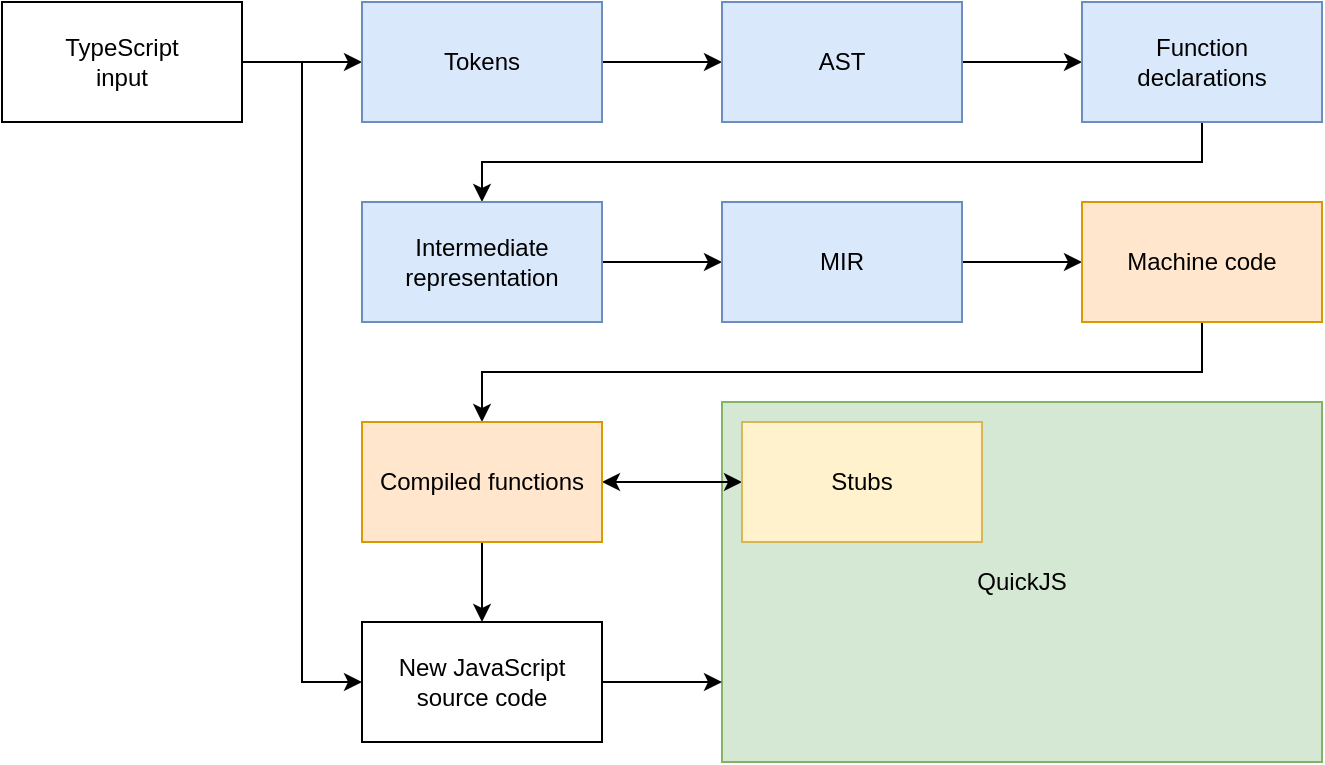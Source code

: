 <mxfile version="27.0.2">
  <diagram name="Page-1" id="sL_hjBR7ZeJNbRcQ9vX6">
    <mxGraphModel dx="1424" dy="776" grid="1" gridSize="10" guides="1" tooltips="1" connect="1" arrows="1" fold="1" page="1" pageScale="1" pageWidth="850" pageHeight="1100" math="0" shadow="0">
      <root>
        <mxCell id="0" />
        <mxCell id="1" parent="0" />
        <mxCell id="0XGIL-0_1P7Qu5ttw6aV-5" style="edgeStyle=orthogonalEdgeStyle;rounded=0;orthogonalLoop=1;jettySize=auto;html=1;exitX=1;exitY=0.5;exitDx=0;exitDy=0;entryX=0;entryY=0.5;entryDx=0;entryDy=0;" parent="1" source="tAF3akWIHOB5UvHheVgj-1" target="tAF3akWIHOB5UvHheVgj-2" edge="1">
          <mxGeometry relative="1" as="geometry" />
        </mxCell>
        <mxCell id="0XGIL-0_1P7Qu5ttw6aV-6" style="edgeStyle=orthogonalEdgeStyle;rounded=0;orthogonalLoop=1;jettySize=auto;html=1;exitX=1;exitY=0.5;exitDx=0;exitDy=0;entryX=0;entryY=0.5;entryDx=0;entryDy=0;" parent="1" source="tAF3akWIHOB5UvHheVgj-1" target="tAF3akWIHOB5UvHheVgj-18" edge="1">
          <mxGeometry relative="1" as="geometry" />
        </mxCell>
        <mxCell id="tAF3akWIHOB5UvHheVgj-1" value="TypeScript&lt;div&gt;input&lt;/div&gt;" style="rounded=0;whiteSpace=wrap;html=1;" parent="1" vertex="1">
          <mxGeometry width="120" height="60" as="geometry" />
        </mxCell>
        <mxCell id="tAF3akWIHOB5UvHheVgj-5" style="edgeStyle=orthogonalEdgeStyle;rounded=0;orthogonalLoop=1;jettySize=auto;html=1;exitX=1;exitY=0.5;exitDx=0;exitDy=0;entryX=0;entryY=0.5;entryDx=0;entryDy=0;" parent="1" source="tAF3akWIHOB5UvHheVgj-2" target="tAF3akWIHOB5UvHheVgj-4" edge="1">
          <mxGeometry relative="1" as="geometry" />
        </mxCell>
        <mxCell id="tAF3akWIHOB5UvHheVgj-2" value="Tokens" style="rounded=0;whiteSpace=wrap;html=1;fillColor=#dae8fc;strokeColor=#6c8ebf;" parent="1" vertex="1">
          <mxGeometry x="180" width="120" height="60" as="geometry" />
        </mxCell>
        <mxCell id="tAF3akWIHOB5UvHheVgj-7" style="edgeStyle=orthogonalEdgeStyle;rounded=0;orthogonalLoop=1;jettySize=auto;html=1;exitX=1;exitY=0.5;exitDx=0;exitDy=0;entryX=0;entryY=0.5;entryDx=0;entryDy=0;" parent="1" source="tAF3akWIHOB5UvHheVgj-4" target="tAF3akWIHOB5UvHheVgj-6" edge="1">
          <mxGeometry relative="1" as="geometry" />
        </mxCell>
        <mxCell id="tAF3akWIHOB5UvHheVgj-4" value="AST" style="rounded=0;whiteSpace=wrap;html=1;fillColor=#dae8fc;strokeColor=#6c8ebf;" parent="1" vertex="1">
          <mxGeometry x="360" width="120" height="60" as="geometry" />
        </mxCell>
        <mxCell id="0XGIL-0_1P7Qu5ttw6aV-2" style="edgeStyle=orthogonalEdgeStyle;rounded=0;orthogonalLoop=1;jettySize=auto;html=1;exitX=0.5;exitY=1;exitDx=0;exitDy=0;entryX=0.5;entryY=0;entryDx=0;entryDy=0;" parent="1" source="tAF3akWIHOB5UvHheVgj-6" target="tAF3akWIHOB5UvHheVgj-11" edge="1">
          <mxGeometry relative="1" as="geometry" />
        </mxCell>
        <mxCell id="tAF3akWIHOB5UvHheVgj-6" value="Function&lt;div&gt;declarations&lt;/div&gt;" style="rounded=0;whiteSpace=wrap;html=1;fillColor=#dae8fc;strokeColor=#6c8ebf;" parent="1" vertex="1">
          <mxGeometry x="540" width="120" height="60" as="geometry" />
        </mxCell>
        <mxCell id="tAF3akWIHOB5UvHheVgj-10" style="edgeStyle=orthogonalEdgeStyle;rounded=0;orthogonalLoop=1;jettySize=auto;html=1;exitX=1;exitY=0.5;exitDx=0;exitDy=0;entryX=0;entryY=0.5;entryDx=0;entryDy=0;" parent="1" source="tAF3akWIHOB5UvHheVgj-11" target="tAF3akWIHOB5UvHheVgj-13" edge="1">
          <mxGeometry relative="1" as="geometry" />
        </mxCell>
        <mxCell id="tAF3akWIHOB5UvHheVgj-11" value="Intermediate&lt;div&gt;representation&lt;/div&gt;" style="rounded=0;whiteSpace=wrap;html=1;fillColor=#dae8fc;strokeColor=#6c8ebf;" parent="1" vertex="1">
          <mxGeometry x="180" y="100" width="120" height="60" as="geometry" />
        </mxCell>
        <mxCell id="tAF3akWIHOB5UvHheVgj-12" style="edgeStyle=orthogonalEdgeStyle;rounded=0;orthogonalLoop=1;jettySize=auto;html=1;exitX=1;exitY=0.5;exitDx=0;exitDy=0;entryX=0;entryY=0.5;entryDx=0;entryDy=0;" parent="1" source="tAF3akWIHOB5UvHheVgj-13" target="tAF3akWIHOB5UvHheVgj-14" edge="1">
          <mxGeometry relative="1" as="geometry" />
        </mxCell>
        <mxCell id="tAF3akWIHOB5UvHheVgj-13" value="MIR" style="rounded=0;whiteSpace=wrap;html=1;fillColor=#dae8fc;strokeColor=#6c8ebf;" parent="1" vertex="1">
          <mxGeometry x="360" y="100" width="120" height="60" as="geometry" />
        </mxCell>
        <mxCell id="0XGIL-0_1P7Qu5ttw6aV-3" style="edgeStyle=orthogonalEdgeStyle;rounded=0;orthogonalLoop=1;jettySize=auto;html=1;exitX=0.5;exitY=1;exitDx=0;exitDy=0;entryX=0.5;entryY=0;entryDx=0;entryDy=0;" parent="1" source="tAF3akWIHOB5UvHheVgj-14" target="tAF3akWIHOB5UvHheVgj-23" edge="1">
          <mxGeometry relative="1" as="geometry" />
        </mxCell>
        <mxCell id="tAF3akWIHOB5UvHheVgj-14" value="Machine code" style="rounded=0;whiteSpace=wrap;html=1;fillColor=#ffe6cc;strokeColor=#d79b00;" parent="1" vertex="1">
          <mxGeometry x="540" y="100" width="120" height="60" as="geometry" />
        </mxCell>
        <mxCell id="tAF3akWIHOB5UvHheVgj-15" value="QuickJS" style="rounded=0;whiteSpace=wrap;html=1;glass=0;shadow=0;labelPosition=center;verticalLabelPosition=middle;align=center;verticalAlign=middle;horizontal=1;fillColor=#d5e8d4;strokeColor=#82b366;" parent="1" vertex="1">
          <mxGeometry x="360" y="200" width="300" height="180" as="geometry" />
        </mxCell>
        <mxCell id="tAF3akWIHOB5UvHheVgj-20" style="edgeStyle=orthogonalEdgeStyle;rounded=0;orthogonalLoop=1;jettySize=auto;html=1;exitX=0;exitY=0.5;exitDx=0;exitDy=0;entryX=1;entryY=0.5;entryDx=0;entryDy=0;startArrow=classic;startFill=1;" parent="1" source="tAF3akWIHOB5UvHheVgj-17" target="tAF3akWIHOB5UvHheVgj-23" edge="1">
          <mxGeometry relative="1" as="geometry">
            <Array as="points" />
            <mxPoint x="300" y="240.0" as="targetPoint" />
          </mxGeometry>
        </mxCell>
        <mxCell id="tAF3akWIHOB5UvHheVgj-17" value="Stubs" style="rounded=0;whiteSpace=wrap;html=1;fillColor=#fff2cc;strokeColor=#d6b656;" parent="1" vertex="1">
          <mxGeometry x="370" y="210" width="120" height="60" as="geometry" />
        </mxCell>
        <mxCell id="tAF3akWIHOB5UvHheVgj-22" style="edgeStyle=orthogonalEdgeStyle;rounded=0;orthogonalLoop=1;jettySize=auto;html=1;exitX=1;exitY=0.5;exitDx=0;exitDy=0;" parent="1" source="tAF3akWIHOB5UvHheVgj-18" edge="1">
          <mxGeometry relative="1" as="geometry">
            <mxPoint x="360" y="340" as="targetPoint" />
          </mxGeometry>
        </mxCell>
        <mxCell id="tAF3akWIHOB5UvHheVgj-18" value="New JavaScript&lt;div&gt;source code&lt;/div&gt;" style="rounded=0;whiteSpace=wrap;html=1;" parent="1" vertex="1">
          <mxGeometry x="180" y="310" width="120" height="60" as="geometry" />
        </mxCell>
        <mxCell id="0XGIL-0_1P7Qu5ttw6aV-1" style="edgeStyle=orthogonalEdgeStyle;rounded=0;orthogonalLoop=1;jettySize=auto;html=1;exitX=0.5;exitY=1;exitDx=0;exitDy=0;entryX=0.5;entryY=0;entryDx=0;entryDy=0;" parent="1" source="tAF3akWIHOB5UvHheVgj-23" target="tAF3akWIHOB5UvHheVgj-18" edge="1">
          <mxGeometry relative="1" as="geometry" />
        </mxCell>
        <mxCell id="tAF3akWIHOB5UvHheVgj-23" value="Compiled functions" style="rounded=0;whiteSpace=wrap;html=1;fillColor=#ffe6cc;strokeColor=#d79b00;" parent="1" vertex="1">
          <mxGeometry x="180" y="210" width="120" height="60" as="geometry" />
        </mxCell>
      </root>
    </mxGraphModel>
  </diagram>
</mxfile>
